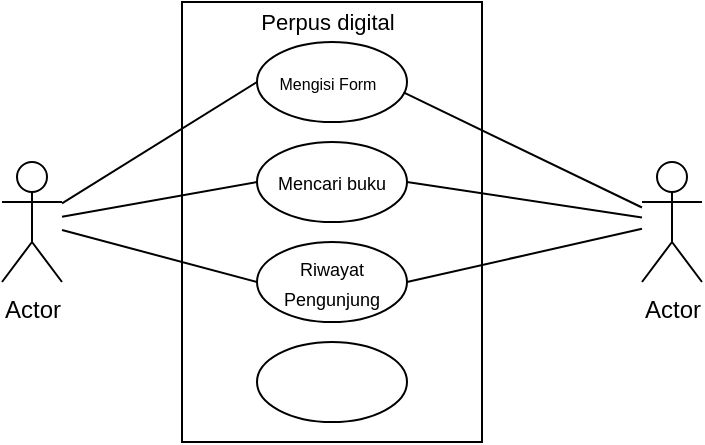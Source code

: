<mxfile version="23.0.0" type="github">
  <diagram name="Page-1" id="UUv5PeRqnp7O8KiuQn3s">
    <mxGraphModel dx="683" dy="371" grid="1" gridSize="10" guides="1" tooltips="1" connect="1" arrows="1" fold="1" page="1" pageScale="1" pageWidth="827" pageHeight="1169" math="0" shadow="0">
      <root>
        <mxCell id="0" />
        <mxCell id="1" parent="0" />
        <mxCell id="k1C9y4b79lPc89E6nLA6-1" value="Actor" style="shape=umlActor;verticalLabelPosition=bottom;verticalAlign=top;html=1;outlineConnect=0;" vertex="1" parent="1">
          <mxGeometry x="220" y="290" width="30" height="60" as="geometry" />
        </mxCell>
        <mxCell id="k1C9y4b79lPc89E6nLA6-5" value="" style="rounded=0;whiteSpace=wrap;html=1;" vertex="1" parent="1">
          <mxGeometry x="310" y="210" width="150" height="220" as="geometry" />
        </mxCell>
        <mxCell id="k1C9y4b79lPc89E6nLA6-6" value="Actor" style="shape=umlActor;verticalLabelPosition=bottom;verticalAlign=top;html=1;outlineConnect=0;" vertex="1" parent="1">
          <mxGeometry x="540" y="290" width="30" height="60" as="geometry" />
        </mxCell>
        <mxCell id="k1C9y4b79lPc89E6nLA6-9" value="" style="ellipse;whiteSpace=wrap;html=1;" vertex="1" parent="1">
          <mxGeometry x="347.5" y="230" width="75" height="40" as="geometry" />
        </mxCell>
        <mxCell id="k1C9y4b79lPc89E6nLA6-10" value="" style="ellipse;whiteSpace=wrap;html=1;" vertex="1" parent="1">
          <mxGeometry x="347.5" y="280" width="75" height="40" as="geometry" />
        </mxCell>
        <mxCell id="k1C9y4b79lPc89E6nLA6-11" value="" style="ellipse;whiteSpace=wrap;html=1;" vertex="1" parent="1">
          <mxGeometry x="347.5" y="330" width="75" height="40" as="geometry" />
        </mxCell>
        <mxCell id="k1C9y4b79lPc89E6nLA6-12" value="" style="ellipse;whiteSpace=wrap;html=1;" vertex="1" parent="1">
          <mxGeometry x="347.5" y="380" width="75" height="40" as="geometry" />
        </mxCell>
        <mxCell id="k1C9y4b79lPc89E6nLA6-14" value="&lt;font style=&quot;font-size: 11px;&quot;&gt;Perpus digital&lt;/font&gt;" style="text;html=1;strokeColor=none;fillColor=none;align=center;verticalAlign=middle;whiteSpace=wrap;rounded=0;" vertex="1" parent="1">
          <mxGeometry x="342.5" y="210" width="80" height="20" as="geometry" />
        </mxCell>
        <mxCell id="k1C9y4b79lPc89E6nLA6-16" value="" style="endArrow=none;html=1;rounded=0;entryX=0;entryY=0.5;entryDx=0;entryDy=0;" edge="1" parent="1" source="k1C9y4b79lPc89E6nLA6-1" target="k1C9y4b79lPc89E6nLA6-9">
          <mxGeometry width="50" height="50" relative="1" as="geometry">
            <mxPoint x="250" y="370" as="sourcePoint" />
            <mxPoint x="320.711" y="320" as="targetPoint" />
          </mxGeometry>
        </mxCell>
        <mxCell id="k1C9y4b79lPc89E6nLA6-17" value="" style="endArrow=none;html=1;rounded=0;entryX=0.977;entryY=0.63;entryDx=0;entryDy=0;entryPerimeter=0;" edge="1" parent="1" source="k1C9y4b79lPc89E6nLA6-6" target="k1C9y4b79lPc89E6nLA6-9">
          <mxGeometry width="50" height="50" relative="1" as="geometry">
            <mxPoint x="469.289" y="370" as="sourcePoint" />
            <mxPoint x="469.289" y="320" as="targetPoint" />
          </mxGeometry>
        </mxCell>
        <mxCell id="k1C9y4b79lPc89E6nLA6-18" value="&lt;font style=&quot;font-size: 8px;&quot;&gt;Mengisi Form&lt;/font&gt;" style="text;html=1;strokeColor=none;fillColor=none;align=center;verticalAlign=middle;whiteSpace=wrap;rounded=0;" vertex="1" parent="1">
          <mxGeometry x="342.5" y="235" width="80" height="30" as="geometry" />
        </mxCell>
        <mxCell id="k1C9y4b79lPc89E6nLA6-21" value="" style="endArrow=none;html=1;rounded=0;entryX=0;entryY=0.5;entryDx=0;entryDy=0;" edge="1" parent="1" source="k1C9y4b79lPc89E6nLA6-1" target="k1C9y4b79lPc89E6nLA6-11">
          <mxGeometry width="50" height="50" relative="1" as="geometry">
            <mxPoint x="250" y="370" as="sourcePoint" />
            <mxPoint x="492.143" y="410" as="targetPoint" />
          </mxGeometry>
        </mxCell>
        <mxCell id="k1C9y4b79lPc89E6nLA6-22" value="" style="endArrow=none;html=1;rounded=0;entryX=0;entryY=0.5;entryDx=0;entryDy=0;" edge="1" parent="1" source="k1C9y4b79lPc89E6nLA6-1" target="k1C9y4b79lPc89E6nLA6-10">
          <mxGeometry width="50" height="50" relative="1" as="geometry">
            <mxPoint x="250" y="370" as="sourcePoint" />
            <mxPoint x="475" y="245" as="targetPoint" />
          </mxGeometry>
        </mxCell>
        <mxCell id="k1C9y4b79lPc89E6nLA6-27" value="" style="endArrow=none;html=1;rounded=0;entryX=1;entryY=0.5;entryDx=0;entryDy=0;" edge="1" parent="1" source="k1C9y4b79lPc89E6nLA6-6" target="k1C9y4b79lPc89E6nLA6-10">
          <mxGeometry width="50" height="50" relative="1" as="geometry">
            <mxPoint x="469.289" y="370" as="sourcePoint" />
            <mxPoint x="545" y="245" as="targetPoint" />
          </mxGeometry>
        </mxCell>
        <mxCell id="k1C9y4b79lPc89E6nLA6-28" value="" style="endArrow=none;html=1;rounded=0;entryX=1;entryY=0.5;entryDx=0;entryDy=0;" edge="1" parent="1" source="k1C9y4b79lPc89E6nLA6-6" target="k1C9y4b79lPc89E6nLA6-11">
          <mxGeometry width="50" height="50" relative="1" as="geometry">
            <mxPoint x="469.289" y="370" as="sourcePoint" />
            <mxPoint x="469.289" y="320" as="targetPoint" />
          </mxGeometry>
        </mxCell>
        <mxCell id="k1C9y4b79lPc89E6nLA6-29" value="&lt;font style=&quot;font-size: 9px;&quot;&gt;Mencari buku&lt;/font&gt;" style="text;html=1;strokeColor=none;fillColor=none;align=center;verticalAlign=middle;whiteSpace=wrap;rounded=0;" vertex="1" parent="1">
          <mxGeometry x="340" y="285" width="90" height="30" as="geometry" />
        </mxCell>
        <mxCell id="k1C9y4b79lPc89E6nLA6-30" value="&lt;font style=&quot;font-size: 9px;&quot;&gt;Riwayat Pengunjung&lt;/font&gt;" style="text;html=1;strokeColor=none;fillColor=none;align=center;verticalAlign=middle;whiteSpace=wrap;rounded=0;" vertex="1" parent="1">
          <mxGeometry x="355" y="335" width="60" height="30" as="geometry" />
        </mxCell>
      </root>
    </mxGraphModel>
  </diagram>
</mxfile>
